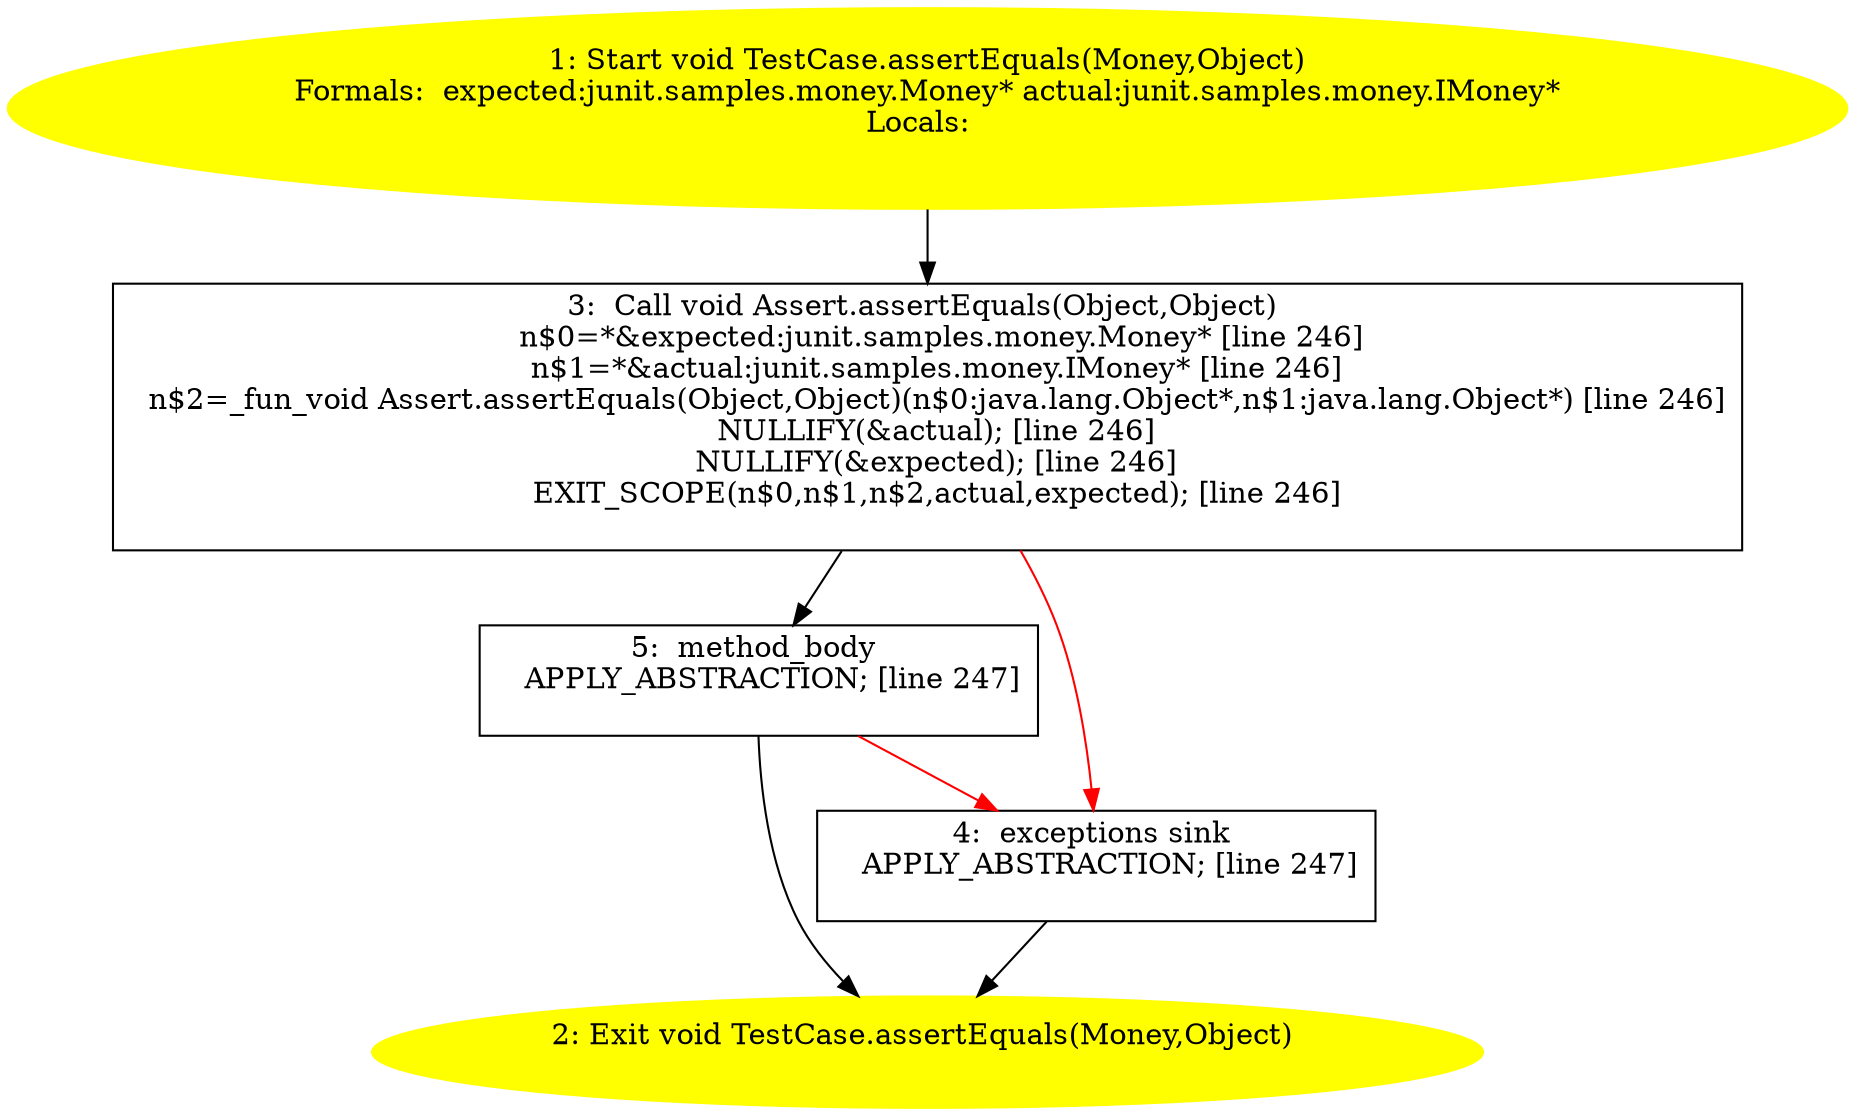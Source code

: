 /* @generated */
digraph cfg {
"junit.framework.TestCase.assertEquals(junit.samples.money.Money,java.lang.Object):void.427f777e70a3a798f054a3280f2ce0cc_1" [label="1: Start void TestCase.assertEquals(Money,Object)\nFormals:  expected:junit.samples.money.Money* actual:junit.samples.money.IMoney*\nLocals:  \n  " color=yellow style=filled]
	

	 "junit.framework.TestCase.assertEquals(junit.samples.money.Money,java.lang.Object):void.427f777e70a3a798f054a3280f2ce0cc_1" -> "junit.framework.TestCase.assertEquals(junit.samples.money.Money,java.lang.Object):void.427f777e70a3a798f054a3280f2ce0cc_3" ;
"junit.framework.TestCase.assertEquals(junit.samples.money.Money,java.lang.Object):void.427f777e70a3a798f054a3280f2ce0cc_2" [label="2: Exit void TestCase.assertEquals(Money,Object) \n  " color=yellow style=filled]
	

"junit.framework.TestCase.assertEquals(junit.samples.money.Money,java.lang.Object):void.427f777e70a3a798f054a3280f2ce0cc_3" [label="3:  Call void Assert.assertEquals(Object,Object) \n   n$0=*&expected:junit.samples.money.Money* [line 246]\n  n$1=*&actual:junit.samples.money.IMoney* [line 246]\n  n$2=_fun_void Assert.assertEquals(Object,Object)(n$0:java.lang.Object*,n$1:java.lang.Object*) [line 246]\n  NULLIFY(&actual); [line 246]\n  NULLIFY(&expected); [line 246]\n  EXIT_SCOPE(n$0,n$1,n$2,actual,expected); [line 246]\n " shape="box"]
	

	 "junit.framework.TestCase.assertEquals(junit.samples.money.Money,java.lang.Object):void.427f777e70a3a798f054a3280f2ce0cc_3" -> "junit.framework.TestCase.assertEquals(junit.samples.money.Money,java.lang.Object):void.427f777e70a3a798f054a3280f2ce0cc_5" ;
	 "junit.framework.TestCase.assertEquals(junit.samples.money.Money,java.lang.Object):void.427f777e70a3a798f054a3280f2ce0cc_3" -> "junit.framework.TestCase.assertEquals(junit.samples.money.Money,java.lang.Object):void.427f777e70a3a798f054a3280f2ce0cc_4" [color="red" ];
"junit.framework.TestCase.assertEquals(junit.samples.money.Money,java.lang.Object):void.427f777e70a3a798f054a3280f2ce0cc_4" [label="4:  exceptions sink \n   APPLY_ABSTRACTION; [line 247]\n " shape="box"]
	

	 "junit.framework.TestCase.assertEquals(junit.samples.money.Money,java.lang.Object):void.427f777e70a3a798f054a3280f2ce0cc_4" -> "junit.framework.TestCase.assertEquals(junit.samples.money.Money,java.lang.Object):void.427f777e70a3a798f054a3280f2ce0cc_2" ;
"junit.framework.TestCase.assertEquals(junit.samples.money.Money,java.lang.Object):void.427f777e70a3a798f054a3280f2ce0cc_5" [label="5:  method_body \n   APPLY_ABSTRACTION; [line 247]\n " shape="box"]
	

	 "junit.framework.TestCase.assertEquals(junit.samples.money.Money,java.lang.Object):void.427f777e70a3a798f054a3280f2ce0cc_5" -> "junit.framework.TestCase.assertEquals(junit.samples.money.Money,java.lang.Object):void.427f777e70a3a798f054a3280f2ce0cc_2" ;
	 "junit.framework.TestCase.assertEquals(junit.samples.money.Money,java.lang.Object):void.427f777e70a3a798f054a3280f2ce0cc_5" -> "junit.framework.TestCase.assertEquals(junit.samples.money.Money,java.lang.Object):void.427f777e70a3a798f054a3280f2ce0cc_4" [color="red" ];
}
